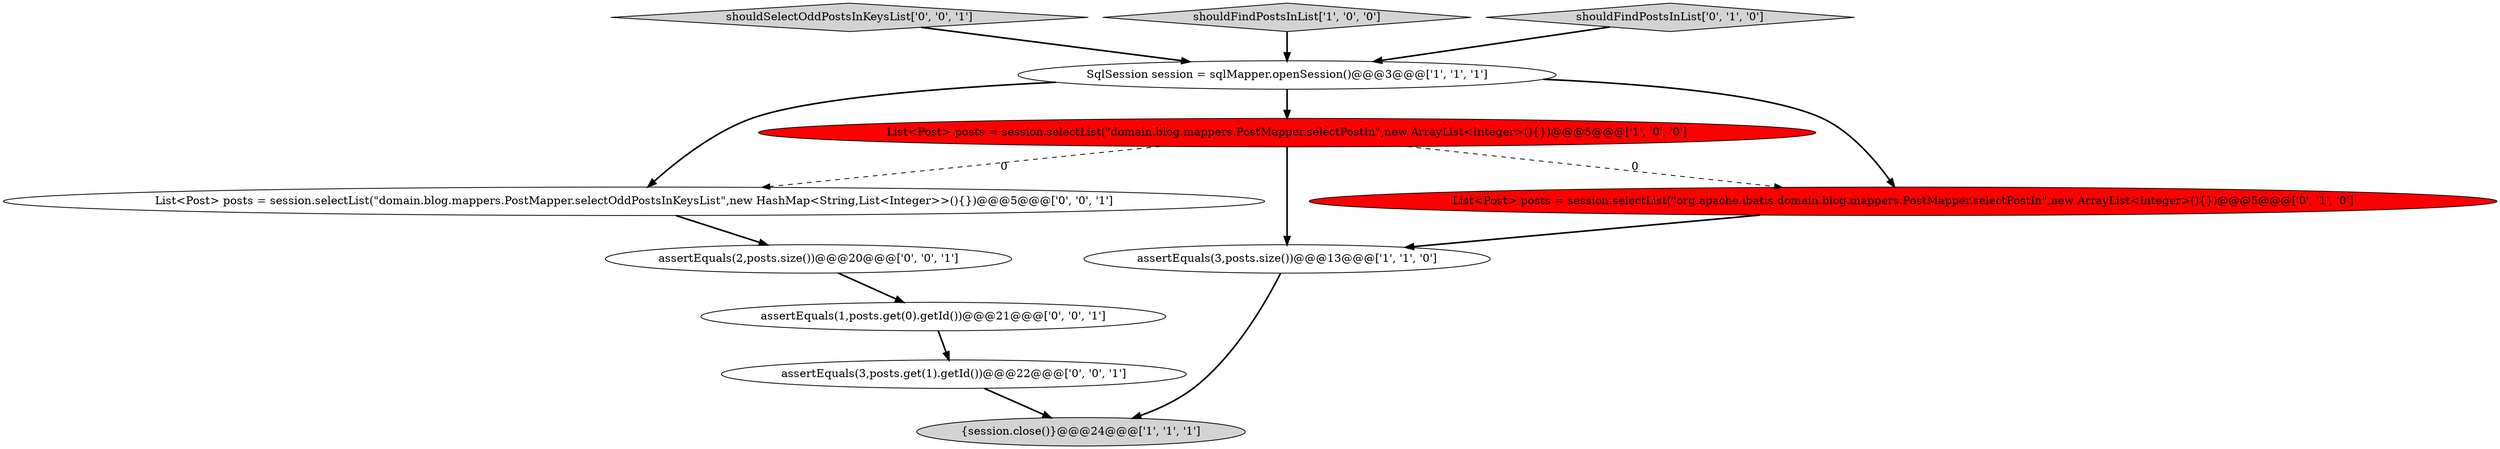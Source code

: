 digraph {
10 [style = filled, label = "List<Post> posts = session.selectList(\"domain.blog.mappers.PostMapper.selectOddPostsInKeysList\",new HashMap<String,List<Integer>>(){})@@@5@@@['0', '0', '1']", fillcolor = white, shape = ellipse image = "AAA0AAABBB3BBB"];
11 [style = filled, label = "shouldSelectOddPostsInKeysList['0', '0', '1']", fillcolor = lightgray, shape = diamond image = "AAA0AAABBB3BBB"];
1 [style = filled, label = "{session.close()}@@@24@@@['1', '1', '1']", fillcolor = lightgray, shape = ellipse image = "AAA0AAABBB1BBB"];
4 [style = filled, label = "shouldFindPostsInList['1', '0', '0']", fillcolor = lightgray, shape = diamond image = "AAA0AAABBB1BBB"];
3 [style = filled, label = "assertEquals(3,posts.size())@@@13@@@['1', '1', '0']", fillcolor = white, shape = ellipse image = "AAA0AAABBB1BBB"];
2 [style = filled, label = "List<Post> posts = session.selectList(\"domain.blog.mappers.PostMapper.selectPostIn\",new ArrayList<Integer>(){})@@@5@@@['1', '0', '0']", fillcolor = red, shape = ellipse image = "AAA1AAABBB1BBB"];
5 [style = filled, label = "List<Post> posts = session.selectList(\"org.apache.ibatis.domain.blog.mappers.PostMapper.selectPostIn\",new ArrayList<Integer>(){})@@@5@@@['0', '1', '0']", fillcolor = red, shape = ellipse image = "AAA1AAABBB2BBB"];
9 [style = filled, label = "assertEquals(3,posts.get(1).getId())@@@22@@@['0', '0', '1']", fillcolor = white, shape = ellipse image = "AAA0AAABBB3BBB"];
0 [style = filled, label = "SqlSession session = sqlMapper.openSession()@@@3@@@['1', '1', '1']", fillcolor = white, shape = ellipse image = "AAA0AAABBB1BBB"];
8 [style = filled, label = "assertEquals(1,posts.get(0).getId())@@@21@@@['0', '0', '1']", fillcolor = white, shape = ellipse image = "AAA0AAABBB3BBB"];
7 [style = filled, label = "assertEquals(2,posts.size())@@@20@@@['0', '0', '1']", fillcolor = white, shape = ellipse image = "AAA0AAABBB3BBB"];
6 [style = filled, label = "shouldFindPostsInList['0', '1', '0']", fillcolor = lightgray, shape = diamond image = "AAA0AAABBB2BBB"];
5->3 [style = bold, label=""];
2->5 [style = dashed, label="0"];
2->10 [style = dashed, label="0"];
0->10 [style = bold, label=""];
11->0 [style = bold, label=""];
0->2 [style = bold, label=""];
6->0 [style = bold, label=""];
9->1 [style = bold, label=""];
3->1 [style = bold, label=""];
7->8 [style = bold, label=""];
10->7 [style = bold, label=""];
2->3 [style = bold, label=""];
4->0 [style = bold, label=""];
0->5 [style = bold, label=""];
8->9 [style = bold, label=""];
}
